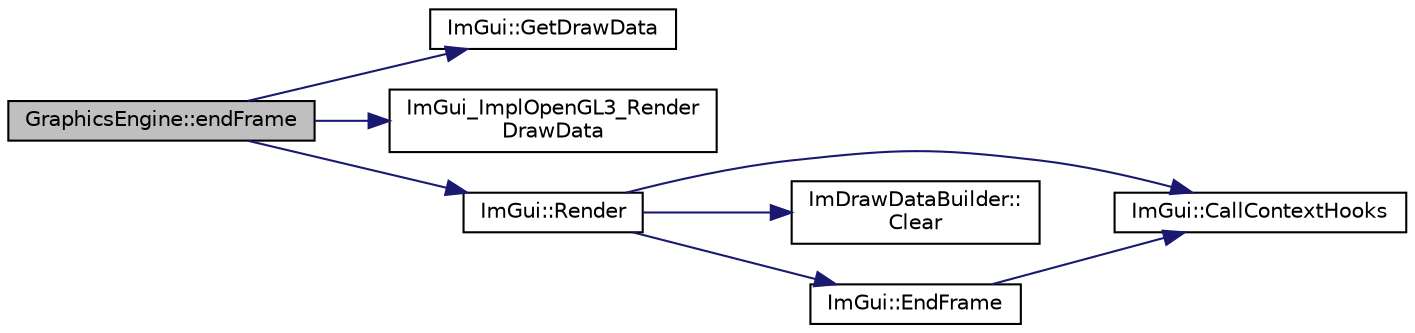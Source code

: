digraph "GraphicsEngine::endFrame"
{
 // LATEX_PDF_SIZE
  edge [fontname="Helvetica",fontsize="10",labelfontname="Helvetica",labelfontsize="10"];
  node [fontname="Helvetica",fontsize="10",shape=record];
  rankdir="LR";
  Node1 [label="GraphicsEngine::endFrame",height=0.2,width=0.4,color="black", fillcolor="grey75", style="filled", fontcolor="black",tooltip="Function to be called at the end of every frame for rendering."];
  Node1 -> Node2 [color="midnightblue",fontsize="10",style="solid",fontname="Helvetica"];
  Node2 [label="ImGui::GetDrawData",height=0.2,width=0.4,color="black", fillcolor="white", style="filled",URL="$namespace_im_gui.html#ab73131dc44b1267dac04f0c2bb0af983",tooltip=" "];
  Node1 -> Node3 [color="midnightblue",fontsize="10",style="solid",fontname="Helvetica"];
  Node3 [label="ImGui_ImplOpenGL3_Render\lDrawData",height=0.2,width=0.4,color="black", fillcolor="white", style="filled",URL="$imgui__impl__opengl3_8cpp.html#ad215190229f4f300593911aa7b3821de",tooltip=" "];
  Node1 -> Node4 [color="midnightblue",fontsize="10",style="solid",fontname="Helvetica"];
  Node4 [label="ImGui::Render",height=0.2,width=0.4,color="black", fillcolor="white", style="filled",URL="$namespace_im_gui.html#ab51a164f547317c16c441f1599e3946d",tooltip=" "];
  Node4 -> Node5 [color="midnightblue",fontsize="10",style="solid",fontname="Helvetica"];
  Node5 [label="ImGui::CallContextHooks",height=0.2,width=0.4,color="black", fillcolor="white", style="filled",URL="$namespace_im_gui.html#a61ced7f0dd38c604e895400a2e5eeeb2",tooltip=" "];
  Node4 -> Node6 [color="midnightblue",fontsize="10",style="solid",fontname="Helvetica"];
  Node6 [label="ImDrawDataBuilder::\lClear",height=0.2,width=0.4,color="black", fillcolor="white", style="filled",URL="$struct_im_draw_data_builder.html#a5306e78438b48a74f2d65d0e10d36d53",tooltip=" "];
  Node4 -> Node7 [color="midnightblue",fontsize="10",style="solid",fontname="Helvetica"];
  Node7 [label="ImGui::EndFrame",height=0.2,width=0.4,color="black", fillcolor="white", style="filled",URL="$namespace_im_gui.html#a246c37da45e88a12ade440a0feacb4ee",tooltip=" "];
  Node7 -> Node5 [color="midnightblue",fontsize="10",style="solid",fontname="Helvetica"];
}
